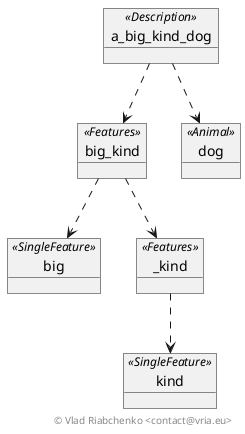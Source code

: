 @startuml

object a_big_kind_dog << Description >> {
}

object big_kind << Features >> {
}

object big << SingleFeature >> {
}

object _kind << Features >> {
}

object kind << SingleFeature >> {
}

object dog << Animal >> {
}

a_big_kind_dog .down.> big_kind
a_big_kind_dog .down.> dog
big_kind .down.> big
big_kind .down.> _kind
_kind .down.> kind

right footer © Vlad Riabchenko <contact@vria.eu>

@enduml
